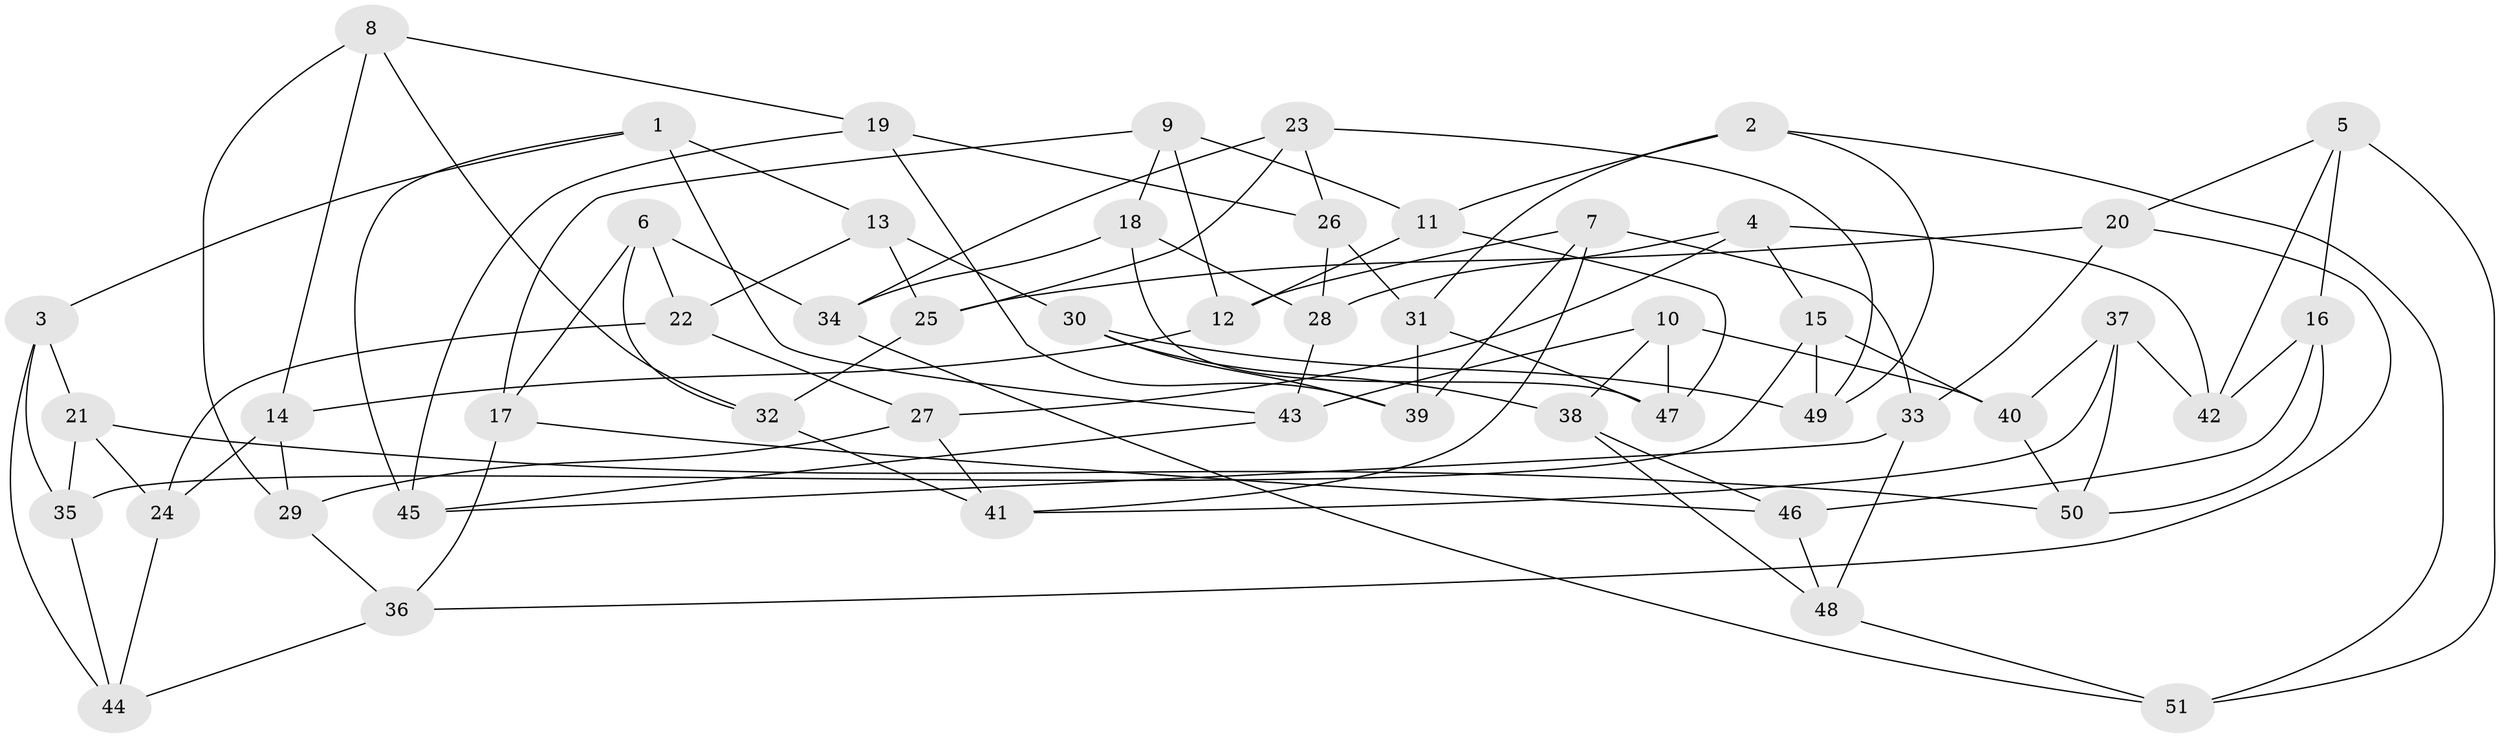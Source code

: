 // coarse degree distribution, {9: 0.1, 7: 0.15, 4: 0.35, 10: 0.05, 6: 0.2, 8: 0.1, 5: 0.05}
// Generated by graph-tools (version 1.1) at 2025/20/03/04/25 18:20:51]
// undirected, 51 vertices, 102 edges
graph export_dot {
graph [start="1"]
  node [color=gray90,style=filled];
  1;
  2;
  3;
  4;
  5;
  6;
  7;
  8;
  9;
  10;
  11;
  12;
  13;
  14;
  15;
  16;
  17;
  18;
  19;
  20;
  21;
  22;
  23;
  24;
  25;
  26;
  27;
  28;
  29;
  30;
  31;
  32;
  33;
  34;
  35;
  36;
  37;
  38;
  39;
  40;
  41;
  42;
  43;
  44;
  45;
  46;
  47;
  48;
  49;
  50;
  51;
  1 -- 43;
  1 -- 13;
  1 -- 3;
  1 -- 45;
  2 -- 11;
  2 -- 49;
  2 -- 31;
  2 -- 51;
  3 -- 21;
  3 -- 44;
  3 -- 35;
  4 -- 27;
  4 -- 28;
  4 -- 42;
  4 -- 15;
  5 -- 16;
  5 -- 42;
  5 -- 20;
  5 -- 51;
  6 -- 34;
  6 -- 32;
  6 -- 22;
  6 -- 17;
  7 -- 33;
  7 -- 39;
  7 -- 41;
  7 -- 12;
  8 -- 14;
  8 -- 19;
  8 -- 32;
  8 -- 29;
  9 -- 18;
  9 -- 12;
  9 -- 17;
  9 -- 11;
  10 -- 38;
  10 -- 43;
  10 -- 47;
  10 -- 40;
  11 -- 12;
  11 -- 47;
  12 -- 14;
  13 -- 25;
  13 -- 22;
  13 -- 30;
  14 -- 24;
  14 -- 29;
  15 -- 35;
  15 -- 40;
  15 -- 49;
  16 -- 46;
  16 -- 50;
  16 -- 42;
  17 -- 46;
  17 -- 36;
  18 -- 28;
  18 -- 34;
  18 -- 47;
  19 -- 45;
  19 -- 39;
  19 -- 26;
  20 -- 36;
  20 -- 33;
  20 -- 25;
  21 -- 50;
  21 -- 35;
  21 -- 24;
  22 -- 27;
  22 -- 24;
  23 -- 34;
  23 -- 26;
  23 -- 25;
  23 -- 49;
  24 -- 44;
  25 -- 32;
  26 -- 28;
  26 -- 31;
  27 -- 29;
  27 -- 41;
  28 -- 43;
  29 -- 36;
  30 -- 39;
  30 -- 38;
  30 -- 49;
  31 -- 39;
  31 -- 47;
  32 -- 41;
  33 -- 48;
  33 -- 45;
  34 -- 51;
  35 -- 44;
  36 -- 44;
  37 -- 41;
  37 -- 50;
  37 -- 42;
  37 -- 40;
  38 -- 48;
  38 -- 46;
  40 -- 50;
  43 -- 45;
  46 -- 48;
  48 -- 51;
}
